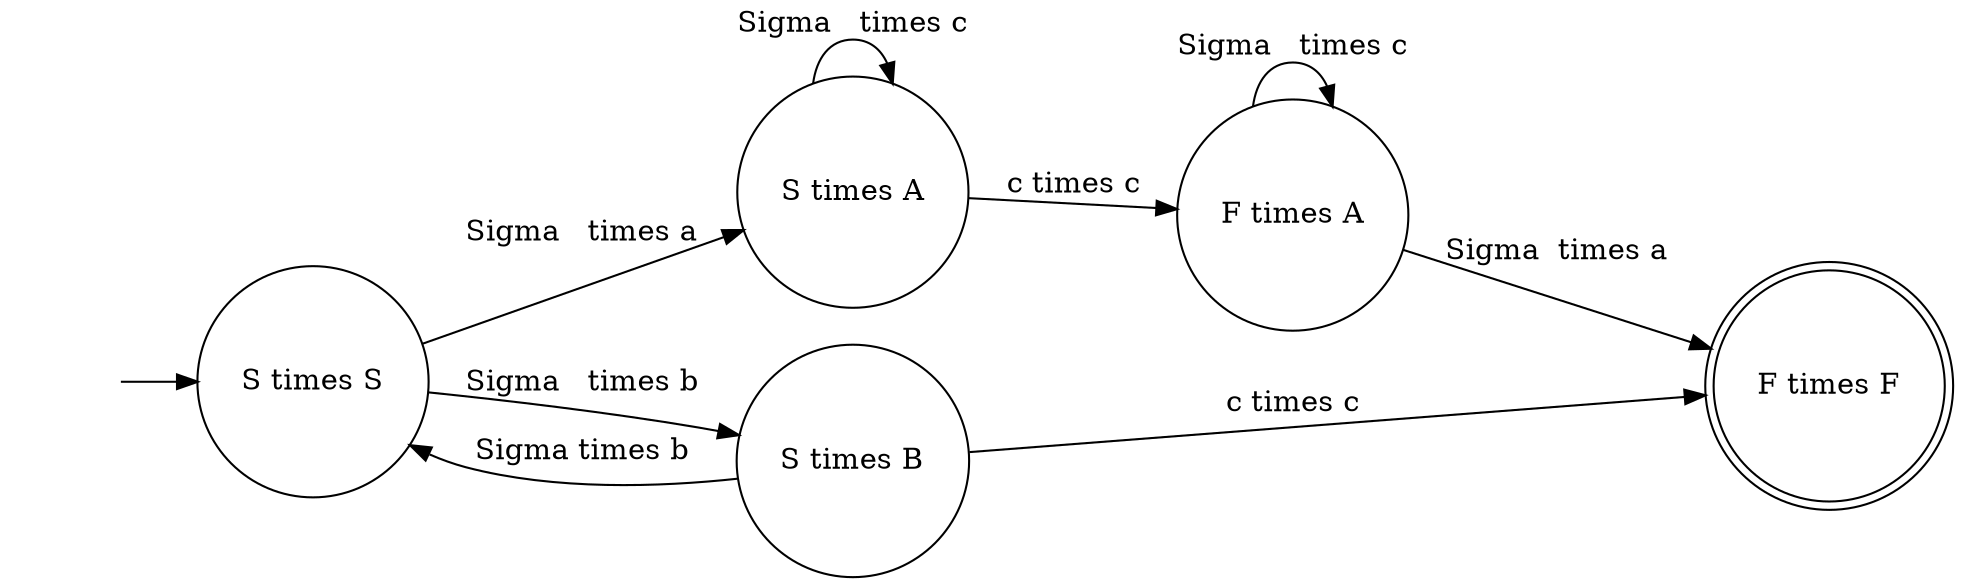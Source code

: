 digraph Automaton {rankdir = LR;
initial [shape=plaintext,label=""];
initial -> start_AND_start;
final_AND_sawA [shape=circle,label="F \times A"];
final_AND_sawA -> final_AND_sawA [label="\Sigma   \times c"]
final_AND_sawA -> final_AND_final [label="\Sigma  \times a"]
final_AND_final [shape=doublecircle,label="F \times F"];
start_AND_sawA [shape=circle,label="S \times A"];
start_AND_sawA -> start_AND_sawA [label="\Sigma   \times c"]
start_AND_sawA -> final_AND_sawA [label="c \times c"]
start_AND_start [shape=circle,label="S \times S"];
start_AND_start -> start_AND_sawA [label="\Sigma   \times a"]
start_AND_start -> start_AND_sawB [label="\Sigma   \times b"]
start_AND_sawB [shape=circle,label="S \times B"];
start_AND_sawB -> start_AND_start [label="\Sigma \times b"]
start_AND_sawB -> final_AND_final [label="c \times c"]
}
